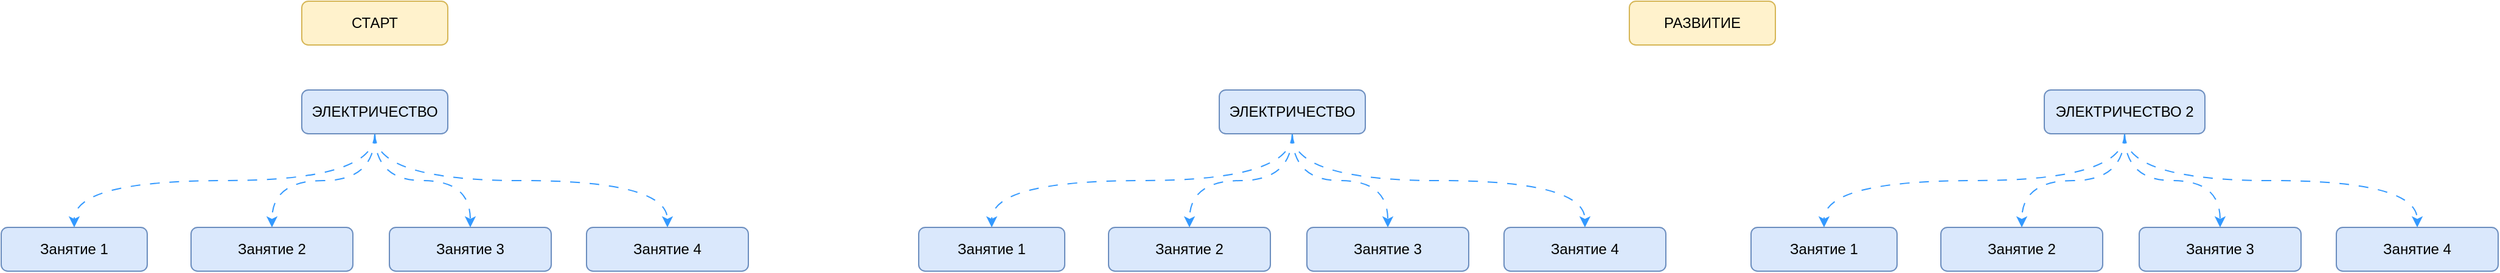 <mxfile version="22.1.11" type="github">
  <diagram name="Electricity" id="IWsAiTm0D_rk45sIsOZR">
    <mxGraphModel dx="1278" dy="-936" grid="0" gridSize="10" guides="1" tooltips="1" connect="1" arrows="1" fold="1" page="0" pageScale="1" pageWidth="827" pageHeight="1169" math="0" shadow="0">
      <root>
        <mxCell id="0" />
        <mxCell id="1" parent="0" />
        <mxCell id="cbDr0bFarPZ5LBcyghME-1" value="СТАРТ" style="rounded=1;whiteSpace=wrap;html=1;fillColor=#fff2cc;strokeColor=#d6b656;" vertex="1" parent="1">
          <mxGeometry x="-525" y="1547" width="120" height="36" as="geometry" />
        </mxCell>
        <mxCell id="cbDr0bFarPZ5LBcyghME-7" style="edgeStyle=orthogonalEdgeStyle;rounded=0;orthogonalLoop=1;jettySize=auto;html=1;entryX=0.5;entryY=0;entryDx=0;entryDy=0;curved=1;dashed=1;dashPattern=8 8;strokeColor=#3399FF;exitX=0.5;exitY=1;exitDx=0;exitDy=0;" edge="1" parent="1" source="cbDr0bFarPZ5LBcyghME-2" target="cbDr0bFarPZ5LBcyghME-3">
          <mxGeometry relative="1" as="geometry" />
        </mxCell>
        <mxCell id="cbDr0bFarPZ5LBcyghME-8" style="edgeStyle=orthogonalEdgeStyle;shape=connector;curved=1;rounded=0;orthogonalLoop=1;jettySize=auto;html=1;entryX=0.5;entryY=0;entryDx=0;entryDy=0;dashed=1;dashPattern=8 8;labelBackgroundColor=default;strokeColor=#3399FF;align=center;verticalAlign=middle;fontFamily=Helvetica;fontSize=11;fontColor=default;endArrow=classic;" edge="1" parent="1" source="cbDr0bFarPZ5LBcyghME-2" target="cbDr0bFarPZ5LBcyghME-4">
          <mxGeometry relative="1" as="geometry" />
        </mxCell>
        <mxCell id="cbDr0bFarPZ5LBcyghME-9" style="edgeStyle=orthogonalEdgeStyle;shape=connector;curved=1;rounded=0;orthogonalLoop=1;jettySize=auto;html=1;entryX=0.5;entryY=0;entryDx=0;entryDy=0;dashed=1;dashPattern=8 8;labelBackgroundColor=default;strokeColor=#3399FF;align=center;verticalAlign=middle;fontFamily=Helvetica;fontSize=11;fontColor=default;endArrow=classic;" edge="1" parent="1" source="cbDr0bFarPZ5LBcyghME-2" target="cbDr0bFarPZ5LBcyghME-5">
          <mxGeometry relative="1" as="geometry" />
        </mxCell>
        <mxCell id="cbDr0bFarPZ5LBcyghME-10" style="edgeStyle=orthogonalEdgeStyle;shape=connector;curved=1;rounded=0;orthogonalLoop=1;jettySize=auto;html=1;entryX=0.5;entryY=0;entryDx=0;entryDy=0;dashed=1;dashPattern=8 8;labelBackgroundColor=default;strokeColor=#3399FF;align=center;verticalAlign=middle;fontFamily=Helvetica;fontSize=11;fontColor=default;endArrow=classic;exitX=0.5;exitY=1;exitDx=0;exitDy=0;" edge="1" parent="1" source="cbDr0bFarPZ5LBcyghME-2" target="cbDr0bFarPZ5LBcyghME-6">
          <mxGeometry relative="1" as="geometry" />
        </mxCell>
        <mxCell id="cbDr0bFarPZ5LBcyghME-2" value="ЭЛЕКТРИЧЕСТВО" style="rounded=1;whiteSpace=wrap;html=1;fillColor=#dae8fc;strokeColor=#6c8ebf;" vertex="1" parent="1">
          <mxGeometry x="-525" y="1620" width="120" height="36" as="geometry" />
        </mxCell>
        <mxCell id="cbDr0bFarPZ5LBcyghME-3" value="Занятие 1" style="rounded=1;whiteSpace=wrap;html=1;fillColor=#dae8fc;strokeColor=#6c8ebf;" vertex="1" parent="1">
          <mxGeometry x="-772" y="1733" width="120" height="36" as="geometry" />
        </mxCell>
        <mxCell id="cbDr0bFarPZ5LBcyghME-4" value="Занятие 2" style="rounded=1;whiteSpace=wrap;html=1;fillColor=#dae8fc;strokeColor=#6c8ebf;" vertex="1" parent="1">
          <mxGeometry x="-616" y="1733" width="133" height="36" as="geometry" />
        </mxCell>
        <mxCell id="cbDr0bFarPZ5LBcyghME-5" value="Занятие 3" style="rounded=1;whiteSpace=wrap;html=1;fillColor=#dae8fc;strokeColor=#6c8ebf;" vertex="1" parent="1">
          <mxGeometry x="-453" y="1733" width="133" height="36" as="geometry" />
        </mxCell>
        <mxCell id="cbDr0bFarPZ5LBcyghME-6" value="Занятие 4" style="rounded=1;whiteSpace=wrap;html=1;fillColor=#dae8fc;strokeColor=#6c8ebf;" vertex="1" parent="1">
          <mxGeometry x="-291" y="1733" width="133" height="36" as="geometry" />
        </mxCell>
        <mxCell id="cbDr0bFarPZ5LBcyghME-11" value="РАЗВИТИЕ" style="rounded=1;whiteSpace=wrap;html=1;fillColor=#fff2cc;strokeColor=#d6b656;" vertex="1" parent="1">
          <mxGeometry x="566" y="1547" width="120" height="36" as="geometry" />
        </mxCell>
        <mxCell id="cbDr0bFarPZ5LBcyghME-12" style="edgeStyle=orthogonalEdgeStyle;rounded=0;orthogonalLoop=1;jettySize=auto;html=1;entryX=0.5;entryY=0;entryDx=0;entryDy=0;curved=1;dashed=1;dashPattern=8 8;strokeColor=#3399FF;exitX=0.5;exitY=1;exitDx=0;exitDy=0;" edge="1" parent="1" source="cbDr0bFarPZ5LBcyghME-16" target="cbDr0bFarPZ5LBcyghME-17">
          <mxGeometry relative="1" as="geometry" />
        </mxCell>
        <mxCell id="cbDr0bFarPZ5LBcyghME-13" style="edgeStyle=orthogonalEdgeStyle;shape=connector;curved=1;rounded=0;orthogonalLoop=1;jettySize=auto;html=1;entryX=0.5;entryY=0;entryDx=0;entryDy=0;dashed=1;dashPattern=8 8;labelBackgroundColor=default;strokeColor=#3399FF;align=center;verticalAlign=middle;fontFamily=Helvetica;fontSize=11;fontColor=default;endArrow=classic;" edge="1" parent="1" source="cbDr0bFarPZ5LBcyghME-16" target="cbDr0bFarPZ5LBcyghME-18">
          <mxGeometry relative="1" as="geometry" />
        </mxCell>
        <mxCell id="cbDr0bFarPZ5LBcyghME-14" style="edgeStyle=orthogonalEdgeStyle;shape=connector;curved=1;rounded=0;orthogonalLoop=1;jettySize=auto;html=1;entryX=0.5;entryY=0;entryDx=0;entryDy=0;dashed=1;dashPattern=8 8;labelBackgroundColor=default;strokeColor=#3399FF;align=center;verticalAlign=middle;fontFamily=Helvetica;fontSize=11;fontColor=default;endArrow=classic;" edge="1" parent="1" source="cbDr0bFarPZ5LBcyghME-16" target="cbDr0bFarPZ5LBcyghME-19">
          <mxGeometry relative="1" as="geometry" />
        </mxCell>
        <mxCell id="cbDr0bFarPZ5LBcyghME-15" style="edgeStyle=orthogonalEdgeStyle;shape=connector;curved=1;rounded=0;orthogonalLoop=1;jettySize=auto;html=1;entryX=0.5;entryY=0;entryDx=0;entryDy=0;dashed=1;dashPattern=8 8;labelBackgroundColor=default;strokeColor=#3399FF;align=center;verticalAlign=middle;fontFamily=Helvetica;fontSize=11;fontColor=default;endArrow=classic;exitX=0.5;exitY=1;exitDx=0;exitDy=0;" edge="1" parent="1" source="cbDr0bFarPZ5LBcyghME-16" target="cbDr0bFarPZ5LBcyghME-20">
          <mxGeometry relative="1" as="geometry" />
        </mxCell>
        <mxCell id="cbDr0bFarPZ5LBcyghME-16" value="ЭЛЕКТРИЧЕСТВО" style="rounded=1;whiteSpace=wrap;html=1;fillColor=#dae8fc;strokeColor=#6c8ebf;" vertex="1" parent="1">
          <mxGeometry x="229" y="1620" width="120" height="36" as="geometry" />
        </mxCell>
        <mxCell id="cbDr0bFarPZ5LBcyghME-17" value="Занятие 1" style="rounded=1;whiteSpace=wrap;html=1;fillColor=#dae8fc;strokeColor=#6c8ebf;" vertex="1" parent="1">
          <mxGeometry x="-18" y="1733" width="120" height="36" as="geometry" />
        </mxCell>
        <mxCell id="cbDr0bFarPZ5LBcyghME-18" value="Занятие 2" style="rounded=1;whiteSpace=wrap;html=1;fillColor=#dae8fc;strokeColor=#6c8ebf;" vertex="1" parent="1">
          <mxGeometry x="138" y="1733" width="133" height="36" as="geometry" />
        </mxCell>
        <mxCell id="cbDr0bFarPZ5LBcyghME-19" value="Занятие 3" style="rounded=1;whiteSpace=wrap;html=1;fillColor=#dae8fc;strokeColor=#6c8ebf;" vertex="1" parent="1">
          <mxGeometry x="301" y="1733" width="133" height="36" as="geometry" />
        </mxCell>
        <mxCell id="cbDr0bFarPZ5LBcyghME-20" value="Занятие 4" style="rounded=1;whiteSpace=wrap;html=1;fillColor=#dae8fc;strokeColor=#6c8ebf;" vertex="1" parent="1">
          <mxGeometry x="463" y="1733" width="133" height="36" as="geometry" />
        </mxCell>
        <mxCell id="cbDr0bFarPZ5LBcyghME-30" style="edgeStyle=orthogonalEdgeStyle;rounded=0;orthogonalLoop=1;jettySize=auto;html=1;entryX=0.5;entryY=0;entryDx=0;entryDy=0;curved=1;dashed=1;dashPattern=8 8;strokeColor=#3399FF;exitX=0.5;exitY=1;exitDx=0;exitDy=0;" edge="1" parent="1" source="cbDr0bFarPZ5LBcyghME-34" target="cbDr0bFarPZ5LBcyghME-35">
          <mxGeometry relative="1" as="geometry" />
        </mxCell>
        <mxCell id="cbDr0bFarPZ5LBcyghME-31" style="edgeStyle=orthogonalEdgeStyle;shape=connector;curved=1;rounded=0;orthogonalLoop=1;jettySize=auto;html=1;entryX=0.5;entryY=0;entryDx=0;entryDy=0;dashed=1;dashPattern=8 8;labelBackgroundColor=default;strokeColor=#3399FF;align=center;verticalAlign=middle;fontFamily=Helvetica;fontSize=11;fontColor=default;endArrow=classic;" edge="1" parent="1" source="cbDr0bFarPZ5LBcyghME-34" target="cbDr0bFarPZ5LBcyghME-36">
          <mxGeometry relative="1" as="geometry" />
        </mxCell>
        <mxCell id="cbDr0bFarPZ5LBcyghME-32" style="edgeStyle=orthogonalEdgeStyle;shape=connector;curved=1;rounded=0;orthogonalLoop=1;jettySize=auto;html=1;entryX=0.5;entryY=0;entryDx=0;entryDy=0;dashed=1;dashPattern=8 8;labelBackgroundColor=default;strokeColor=#3399FF;align=center;verticalAlign=middle;fontFamily=Helvetica;fontSize=11;fontColor=default;endArrow=classic;" edge="1" parent="1" source="cbDr0bFarPZ5LBcyghME-34" target="cbDr0bFarPZ5LBcyghME-37">
          <mxGeometry relative="1" as="geometry" />
        </mxCell>
        <mxCell id="cbDr0bFarPZ5LBcyghME-33" style="edgeStyle=orthogonalEdgeStyle;shape=connector;curved=1;rounded=0;orthogonalLoop=1;jettySize=auto;html=1;entryX=0.5;entryY=0;entryDx=0;entryDy=0;dashed=1;dashPattern=8 8;labelBackgroundColor=default;strokeColor=#3399FF;align=center;verticalAlign=middle;fontFamily=Helvetica;fontSize=11;fontColor=default;endArrow=classic;exitX=0.5;exitY=1;exitDx=0;exitDy=0;" edge="1" parent="1" source="cbDr0bFarPZ5LBcyghME-34" target="cbDr0bFarPZ5LBcyghME-38">
          <mxGeometry relative="1" as="geometry" />
        </mxCell>
        <mxCell id="cbDr0bFarPZ5LBcyghME-34" value="ЭЛЕКТРИЧЕСТВО 2" style="rounded=1;whiteSpace=wrap;html=1;fillColor=#dae8fc;strokeColor=#6c8ebf;" vertex="1" parent="1">
          <mxGeometry x="907" y="1620" width="132" height="36" as="geometry" />
        </mxCell>
        <mxCell id="cbDr0bFarPZ5LBcyghME-35" value="Занятие 1" style="rounded=1;whiteSpace=wrap;html=1;fillColor=#dae8fc;strokeColor=#6c8ebf;" vertex="1" parent="1">
          <mxGeometry x="666" y="1733" width="120" height="36" as="geometry" />
        </mxCell>
        <mxCell id="cbDr0bFarPZ5LBcyghME-36" value="Занятие 2" style="rounded=1;whiteSpace=wrap;html=1;fillColor=#dae8fc;strokeColor=#6c8ebf;" vertex="1" parent="1">
          <mxGeometry x="822" y="1733" width="133" height="36" as="geometry" />
        </mxCell>
        <mxCell id="cbDr0bFarPZ5LBcyghME-37" value="Занятие 3" style="rounded=1;whiteSpace=wrap;html=1;fillColor=#dae8fc;strokeColor=#6c8ebf;" vertex="1" parent="1">
          <mxGeometry x="985" y="1733" width="133" height="36" as="geometry" />
        </mxCell>
        <mxCell id="cbDr0bFarPZ5LBcyghME-38" value="Занятие 4" style="rounded=1;whiteSpace=wrap;html=1;fillColor=#dae8fc;strokeColor=#6c8ebf;" vertex="1" parent="1">
          <mxGeometry x="1147" y="1733" width="133" height="36" as="geometry" />
        </mxCell>
      </root>
    </mxGraphModel>
  </diagram>
</mxfile>
